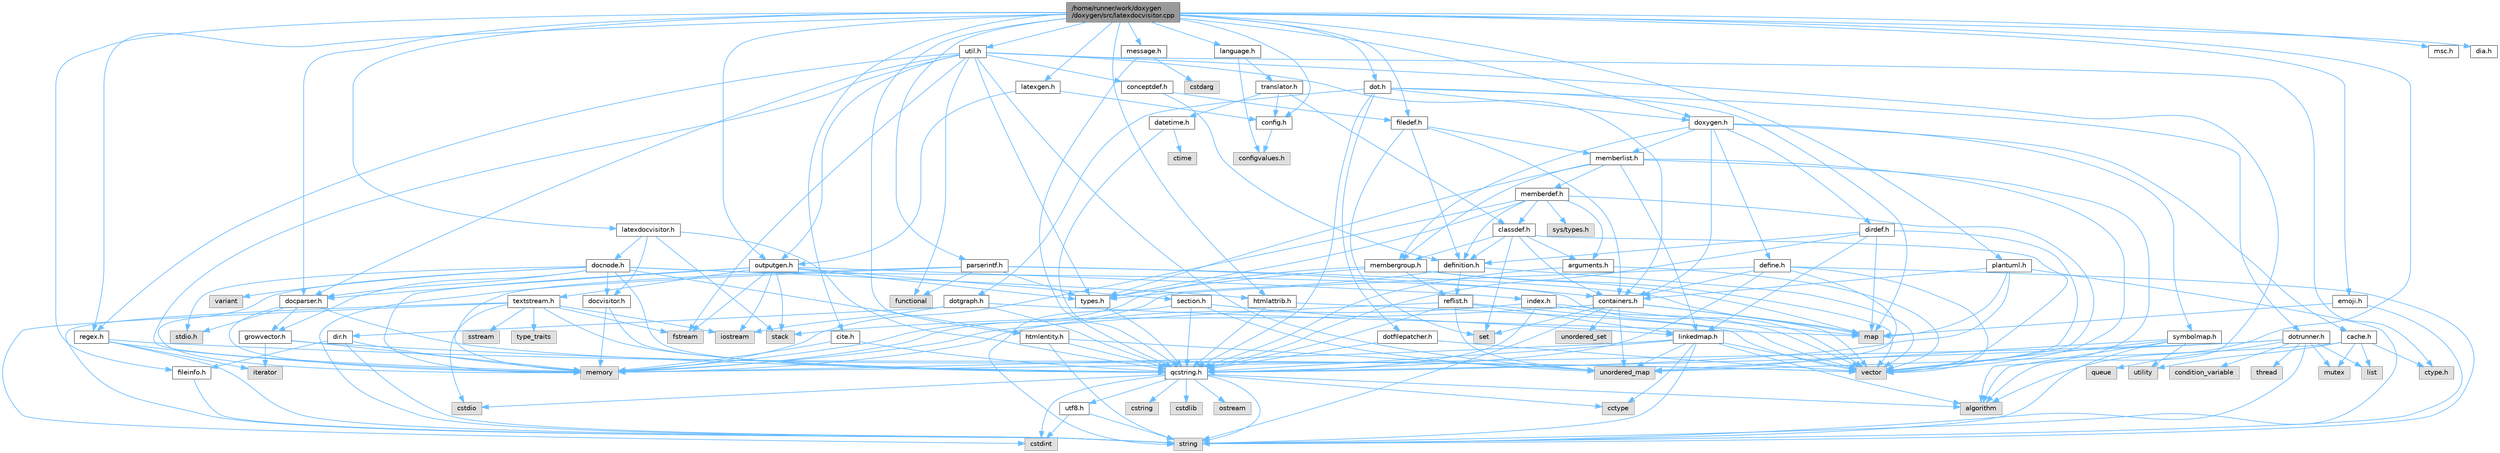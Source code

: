 digraph "/home/runner/work/doxygen/doxygen/src/latexdocvisitor.cpp"
{
 // INTERACTIVE_SVG=YES
 // LATEX_PDF_SIZE
  bgcolor="transparent";
  edge [fontname=Helvetica,fontsize=10,labelfontname=Helvetica,labelfontsize=10];
  node [fontname=Helvetica,fontsize=10,shape=box,height=0.2,width=0.4];
  Node1 [label="/home/runner/work/doxygen\l/doxygen/src/latexdocvisitor.cpp",height=0.2,width=0.4,color="gray40", fillcolor="grey60", style="filled", fontcolor="black",tooltip=" "];
  Node1 -> Node2 [color="steelblue1",style="solid"];
  Node2 [label="algorithm",height=0.2,width=0.4,color="grey60", fillcolor="#E0E0E0", style="filled",tooltip=" "];
  Node1 -> Node3 [color="steelblue1",style="solid"];
  Node3 [label="htmlattrib.h",height=0.2,width=0.4,color="grey40", fillcolor="white", style="filled",URL="$d0/d73/htmlattrib_8h.html",tooltip=" "];
  Node3 -> Node4 [color="steelblue1",style="solid"];
  Node4 [label="vector",height=0.2,width=0.4,color="grey60", fillcolor="#E0E0E0", style="filled",tooltip=" "];
  Node3 -> Node5 [color="steelblue1",style="solid"];
  Node5 [label="qcstring.h",height=0.2,width=0.4,color="grey40", fillcolor="white", style="filled",URL="$d7/d5c/qcstring_8h.html",tooltip=" "];
  Node5 -> Node6 [color="steelblue1",style="solid"];
  Node6 [label="string",height=0.2,width=0.4,color="grey60", fillcolor="#E0E0E0", style="filled",tooltip=" "];
  Node5 -> Node2 [color="steelblue1",style="solid"];
  Node5 -> Node7 [color="steelblue1",style="solid"];
  Node7 [label="cctype",height=0.2,width=0.4,color="grey60", fillcolor="#E0E0E0", style="filled",tooltip=" "];
  Node5 -> Node8 [color="steelblue1",style="solid"];
  Node8 [label="cstring",height=0.2,width=0.4,color="grey60", fillcolor="#E0E0E0", style="filled",tooltip=" "];
  Node5 -> Node9 [color="steelblue1",style="solid"];
  Node9 [label="cstdio",height=0.2,width=0.4,color="grey60", fillcolor="#E0E0E0", style="filled",tooltip=" "];
  Node5 -> Node10 [color="steelblue1",style="solid"];
  Node10 [label="cstdlib",height=0.2,width=0.4,color="grey60", fillcolor="#E0E0E0", style="filled",tooltip=" "];
  Node5 -> Node11 [color="steelblue1",style="solid"];
  Node11 [label="cstdint",height=0.2,width=0.4,color="grey60", fillcolor="#E0E0E0", style="filled",tooltip=" "];
  Node5 -> Node12 [color="steelblue1",style="solid"];
  Node12 [label="ostream",height=0.2,width=0.4,color="grey60", fillcolor="#E0E0E0", style="filled",tooltip=" "];
  Node5 -> Node13 [color="steelblue1",style="solid"];
  Node13 [label="utf8.h",height=0.2,width=0.4,color="grey40", fillcolor="white", style="filled",URL="$db/d7c/utf8_8h.html",tooltip="Various UTF8 related helper functions."];
  Node13 -> Node11 [color="steelblue1",style="solid"];
  Node13 -> Node6 [color="steelblue1",style="solid"];
  Node1 -> Node14 [color="steelblue1",style="solid"];
  Node14 [label="latexdocvisitor.h",height=0.2,width=0.4,color="grey40", fillcolor="white", style="filled",URL="$d8/d99/latexdocvisitor_8h.html",tooltip=" "];
  Node14 -> Node15 [color="steelblue1",style="solid"];
  Node15 [label="stack",height=0.2,width=0.4,color="grey60", fillcolor="#E0E0E0", style="filled",tooltip=" "];
  Node14 -> Node5 [color="steelblue1",style="solid"];
  Node14 -> Node16 [color="steelblue1",style="solid"];
  Node16 [label="docvisitor.h",height=0.2,width=0.4,color="grey40", fillcolor="white", style="filled",URL="$d2/d3c/docvisitor_8h.html",tooltip=" "];
  Node16 -> Node17 [color="steelblue1",style="solid"];
  Node17 [label="memory",height=0.2,width=0.4,color="grey60", fillcolor="#E0E0E0", style="filled",tooltip=" "];
  Node16 -> Node5 [color="steelblue1",style="solid"];
  Node14 -> Node18 [color="steelblue1",style="solid"];
  Node18 [label="docnode.h",height=0.2,width=0.4,color="grey40", fillcolor="white", style="filled",URL="$de/d2b/docnode_8h.html",tooltip=" "];
  Node18 -> Node19 [color="steelblue1",style="solid"];
  Node19 [label="stdio.h",height=0.2,width=0.4,color="grey60", fillcolor="#E0E0E0", style="filled",tooltip=" "];
  Node18 -> Node4 [color="steelblue1",style="solid"];
  Node18 -> Node17 [color="steelblue1",style="solid"];
  Node18 -> Node20 [color="steelblue1",style="solid"];
  Node20 [label="variant",height=0.2,width=0.4,color="grey60", fillcolor="#E0E0E0", style="filled",tooltip=" "];
  Node18 -> Node5 [color="steelblue1",style="solid"];
  Node18 -> Node16 [color="steelblue1",style="solid"];
  Node18 -> Node21 [color="steelblue1",style="solid"];
  Node21 [label="docparser.h",height=0.2,width=0.4,color="grey40", fillcolor="white", style="filled",URL="$de/d9c/docparser_8h.html",tooltip=" "];
  Node21 -> Node19 [color="steelblue1",style="solid"];
  Node21 -> Node17 [color="steelblue1",style="solid"];
  Node21 -> Node5 [color="steelblue1",style="solid"];
  Node21 -> Node22 [color="steelblue1",style="solid"];
  Node22 [label="growvector.h",height=0.2,width=0.4,color="grey40", fillcolor="white", style="filled",URL="$d7/d50/growvector_8h.html",tooltip=" "];
  Node22 -> Node4 [color="steelblue1",style="solid"];
  Node22 -> Node17 [color="steelblue1",style="solid"];
  Node22 -> Node23 [color="steelblue1",style="solid"];
  Node23 [label="iterator",height=0.2,width=0.4,color="grey60", fillcolor="#E0E0E0", style="filled",tooltip=" "];
  Node18 -> Node3 [color="steelblue1",style="solid"];
  Node18 -> Node24 [color="steelblue1",style="solid"];
  Node24 [label="htmlentity.h",height=0.2,width=0.4,color="grey40", fillcolor="white", style="filled",URL="$db/dc6/htmlentity_8h.html",tooltip=" "];
  Node24 -> Node25 [color="steelblue1",style="solid"];
  Node25 [label="unordered_map",height=0.2,width=0.4,color="grey60", fillcolor="#E0E0E0", style="filled",tooltip=" "];
  Node24 -> Node6 [color="steelblue1",style="solid"];
  Node24 -> Node5 [color="steelblue1",style="solid"];
  Node18 -> Node22 [color="steelblue1",style="solid"];
  Node1 -> Node26 [color="steelblue1",style="solid"];
  Node26 [label="latexgen.h",height=0.2,width=0.4,color="grey40", fillcolor="white", style="filled",URL="$d6/d9c/latexgen_8h.html",tooltip=" "];
  Node26 -> Node27 [color="steelblue1",style="solid"];
  Node27 [label="config.h",height=0.2,width=0.4,color="grey40", fillcolor="white", style="filled",URL="$db/d16/config_8h.html",tooltip=" "];
  Node27 -> Node28 [color="steelblue1",style="solid"];
  Node28 [label="configvalues.h",height=0.2,width=0.4,color="grey60", fillcolor="#E0E0E0", style="filled",tooltip=" "];
  Node26 -> Node29 [color="steelblue1",style="solid"];
  Node29 [label="outputgen.h",height=0.2,width=0.4,color="grey40", fillcolor="white", style="filled",URL="$df/d06/outputgen_8h.html",tooltip=" "];
  Node29 -> Node17 [color="steelblue1",style="solid"];
  Node29 -> Node15 [color="steelblue1",style="solid"];
  Node29 -> Node30 [color="steelblue1",style="solid"];
  Node30 [label="iostream",height=0.2,width=0.4,color="grey60", fillcolor="#E0E0E0", style="filled",tooltip=" "];
  Node29 -> Node31 [color="steelblue1",style="solid"];
  Node31 [label="fstream",height=0.2,width=0.4,color="grey60", fillcolor="#E0E0E0", style="filled",tooltip=" "];
  Node29 -> Node32 [color="steelblue1",style="solid"];
  Node32 [label="types.h",height=0.2,width=0.4,color="grey40", fillcolor="white", style="filled",URL="$d9/d49/types_8h.html",tooltip="This file contains a number of basic enums and types."];
  Node32 -> Node5 [color="steelblue1",style="solid"];
  Node29 -> Node33 [color="steelblue1",style="solid"];
  Node33 [label="index.h",height=0.2,width=0.4,color="grey40", fillcolor="white", style="filled",URL="$d1/db5/index_8h.html",tooltip=" "];
  Node33 -> Node17 [color="steelblue1",style="solid"];
  Node33 -> Node4 [color="steelblue1",style="solid"];
  Node33 -> Node34 [color="steelblue1",style="solid"];
  Node34 [label="map",height=0.2,width=0.4,color="grey60", fillcolor="#E0E0E0", style="filled",tooltip=" "];
  Node33 -> Node5 [color="steelblue1",style="solid"];
  Node29 -> Node35 [color="steelblue1",style="solid"];
  Node35 [label="section.h",height=0.2,width=0.4,color="grey40", fillcolor="white", style="filled",URL="$d1/d2a/section_8h.html",tooltip=" "];
  Node35 -> Node6 [color="steelblue1",style="solid"];
  Node35 -> Node25 [color="steelblue1",style="solid"];
  Node35 -> Node5 [color="steelblue1",style="solid"];
  Node35 -> Node36 [color="steelblue1",style="solid"];
  Node36 [label="linkedmap.h",height=0.2,width=0.4,color="grey40", fillcolor="white", style="filled",URL="$da/de1/linkedmap_8h.html",tooltip=" "];
  Node36 -> Node25 [color="steelblue1",style="solid"];
  Node36 -> Node4 [color="steelblue1",style="solid"];
  Node36 -> Node17 [color="steelblue1",style="solid"];
  Node36 -> Node6 [color="steelblue1",style="solid"];
  Node36 -> Node2 [color="steelblue1",style="solid"];
  Node36 -> Node7 [color="steelblue1",style="solid"];
  Node36 -> Node5 [color="steelblue1",style="solid"];
  Node29 -> Node37 [color="steelblue1",style="solid"];
  Node37 [label="textstream.h",height=0.2,width=0.4,color="grey40", fillcolor="white", style="filled",URL="$d4/d7d/textstream_8h.html",tooltip=" "];
  Node37 -> Node6 [color="steelblue1",style="solid"];
  Node37 -> Node30 [color="steelblue1",style="solid"];
  Node37 -> Node38 [color="steelblue1",style="solid"];
  Node38 [label="sstream",height=0.2,width=0.4,color="grey60", fillcolor="#E0E0E0", style="filled",tooltip=" "];
  Node37 -> Node11 [color="steelblue1",style="solid"];
  Node37 -> Node9 [color="steelblue1",style="solid"];
  Node37 -> Node31 [color="steelblue1",style="solid"];
  Node37 -> Node39 [color="steelblue1",style="solid"];
  Node39 [label="type_traits",height=0.2,width=0.4,color="grey60", fillcolor="#E0E0E0", style="filled",tooltip=" "];
  Node37 -> Node5 [color="steelblue1",style="solid"];
  Node29 -> Node21 [color="steelblue1",style="solid"];
  Node1 -> Node21 [color="steelblue1",style="solid"];
  Node1 -> Node40 [color="steelblue1",style="solid"];
  Node40 [label="language.h",height=0.2,width=0.4,color="grey40", fillcolor="white", style="filled",URL="$d8/dce/language_8h.html",tooltip=" "];
  Node40 -> Node41 [color="steelblue1",style="solid"];
  Node41 [label="translator.h",height=0.2,width=0.4,color="grey40", fillcolor="white", style="filled",URL="$d9/df1/translator_8h.html",tooltip=" "];
  Node41 -> Node42 [color="steelblue1",style="solid"];
  Node42 [label="classdef.h",height=0.2,width=0.4,color="grey40", fillcolor="white", style="filled",URL="$d1/da6/classdef_8h.html",tooltip=" "];
  Node42 -> Node4 [color="steelblue1",style="solid"];
  Node42 -> Node43 [color="steelblue1",style="solid"];
  Node43 [label="set",height=0.2,width=0.4,color="grey60", fillcolor="#E0E0E0", style="filled",tooltip=" "];
  Node42 -> Node44 [color="steelblue1",style="solid"];
  Node44 [label="containers.h",height=0.2,width=0.4,color="grey40", fillcolor="white", style="filled",URL="$d5/d75/containers_8h.html",tooltip=" "];
  Node44 -> Node4 [color="steelblue1",style="solid"];
  Node44 -> Node6 [color="steelblue1",style="solid"];
  Node44 -> Node43 [color="steelblue1",style="solid"];
  Node44 -> Node34 [color="steelblue1",style="solid"];
  Node44 -> Node45 [color="steelblue1",style="solid"];
  Node45 [label="unordered_set",height=0.2,width=0.4,color="grey60", fillcolor="#E0E0E0", style="filled",tooltip=" "];
  Node44 -> Node25 [color="steelblue1",style="solid"];
  Node44 -> Node15 [color="steelblue1",style="solid"];
  Node42 -> Node46 [color="steelblue1",style="solid"];
  Node46 [label="definition.h",height=0.2,width=0.4,color="grey40", fillcolor="white", style="filled",URL="$df/da1/definition_8h.html",tooltip=" "];
  Node46 -> Node4 [color="steelblue1",style="solid"];
  Node46 -> Node32 [color="steelblue1",style="solid"];
  Node46 -> Node47 [color="steelblue1",style="solid"];
  Node47 [label="reflist.h",height=0.2,width=0.4,color="grey40", fillcolor="white", style="filled",URL="$d1/d02/reflist_8h.html",tooltip=" "];
  Node47 -> Node4 [color="steelblue1",style="solid"];
  Node47 -> Node25 [color="steelblue1",style="solid"];
  Node47 -> Node17 [color="steelblue1",style="solid"];
  Node47 -> Node5 [color="steelblue1",style="solid"];
  Node47 -> Node36 [color="steelblue1",style="solid"];
  Node42 -> Node48 [color="steelblue1",style="solid"];
  Node48 [label="arguments.h",height=0.2,width=0.4,color="grey40", fillcolor="white", style="filled",URL="$df/d9b/arguments_8h.html",tooltip=" "];
  Node48 -> Node4 [color="steelblue1",style="solid"];
  Node48 -> Node5 [color="steelblue1",style="solid"];
  Node42 -> Node49 [color="steelblue1",style="solid"];
  Node49 [label="membergroup.h",height=0.2,width=0.4,color="grey40", fillcolor="white", style="filled",URL="$d9/d11/membergroup_8h.html",tooltip=" "];
  Node49 -> Node4 [color="steelblue1",style="solid"];
  Node49 -> Node34 [color="steelblue1",style="solid"];
  Node49 -> Node17 [color="steelblue1",style="solid"];
  Node49 -> Node32 [color="steelblue1",style="solid"];
  Node49 -> Node47 [color="steelblue1",style="solid"];
  Node41 -> Node27 [color="steelblue1",style="solid"];
  Node41 -> Node50 [color="steelblue1",style="solid"];
  Node50 [label="datetime.h",height=0.2,width=0.4,color="grey40", fillcolor="white", style="filled",URL="$de/d1b/datetime_8h.html",tooltip=" "];
  Node50 -> Node51 [color="steelblue1",style="solid"];
  Node51 [label="ctime",height=0.2,width=0.4,color="grey60", fillcolor="#E0E0E0", style="filled",tooltip=" "];
  Node50 -> Node5 [color="steelblue1",style="solid"];
  Node40 -> Node28 [color="steelblue1",style="solid"];
  Node1 -> Node52 [color="steelblue1",style="solid"];
  Node52 [label="doxygen.h",height=0.2,width=0.4,color="grey40", fillcolor="white", style="filled",URL="$d1/da1/doxygen_8h.html",tooltip=" "];
  Node52 -> Node44 [color="steelblue1",style="solid"];
  Node52 -> Node49 [color="steelblue1",style="solid"];
  Node52 -> Node53 [color="steelblue1",style="solid"];
  Node53 [label="dirdef.h",height=0.2,width=0.4,color="grey40", fillcolor="white", style="filled",URL="$d6/d15/dirdef_8h.html",tooltip=" "];
  Node53 -> Node4 [color="steelblue1",style="solid"];
  Node53 -> Node34 [color="steelblue1",style="solid"];
  Node53 -> Node5 [color="steelblue1",style="solid"];
  Node53 -> Node36 [color="steelblue1",style="solid"];
  Node53 -> Node46 [color="steelblue1",style="solid"];
  Node52 -> Node54 [color="steelblue1",style="solid"];
  Node54 [label="memberlist.h",height=0.2,width=0.4,color="grey40", fillcolor="white", style="filled",URL="$dd/d78/memberlist_8h.html",tooltip=" "];
  Node54 -> Node4 [color="steelblue1",style="solid"];
  Node54 -> Node2 [color="steelblue1",style="solid"];
  Node54 -> Node55 [color="steelblue1",style="solid"];
  Node55 [label="memberdef.h",height=0.2,width=0.4,color="grey40", fillcolor="white", style="filled",URL="$d4/d46/memberdef_8h.html",tooltip=" "];
  Node55 -> Node4 [color="steelblue1",style="solid"];
  Node55 -> Node17 [color="steelblue1",style="solid"];
  Node55 -> Node56 [color="steelblue1",style="solid"];
  Node56 [label="sys/types.h",height=0.2,width=0.4,color="grey60", fillcolor="#E0E0E0", style="filled",tooltip=" "];
  Node55 -> Node32 [color="steelblue1",style="solid"];
  Node55 -> Node46 [color="steelblue1",style="solid"];
  Node55 -> Node48 [color="steelblue1",style="solid"];
  Node55 -> Node42 [color="steelblue1",style="solid"];
  Node54 -> Node36 [color="steelblue1",style="solid"];
  Node54 -> Node32 [color="steelblue1",style="solid"];
  Node54 -> Node49 [color="steelblue1",style="solid"];
  Node52 -> Node57 [color="steelblue1",style="solid"];
  Node57 [label="define.h",height=0.2,width=0.4,color="grey40", fillcolor="white", style="filled",URL="$df/d67/define_8h.html",tooltip=" "];
  Node57 -> Node4 [color="steelblue1",style="solid"];
  Node57 -> Node17 [color="steelblue1",style="solid"];
  Node57 -> Node6 [color="steelblue1",style="solid"];
  Node57 -> Node25 [color="steelblue1",style="solid"];
  Node57 -> Node5 [color="steelblue1",style="solid"];
  Node57 -> Node44 [color="steelblue1",style="solid"];
  Node52 -> Node58 [color="steelblue1",style="solid"];
  Node58 [label="cache.h",height=0.2,width=0.4,color="grey40", fillcolor="white", style="filled",URL="$d3/d26/cache_8h.html",tooltip=" "];
  Node58 -> Node59 [color="steelblue1",style="solid"];
  Node59 [label="list",height=0.2,width=0.4,color="grey60", fillcolor="#E0E0E0", style="filled",tooltip=" "];
  Node58 -> Node25 [color="steelblue1",style="solid"];
  Node58 -> Node60 [color="steelblue1",style="solid"];
  Node60 [label="mutex",height=0.2,width=0.4,color="grey60", fillcolor="#E0E0E0", style="filled",tooltip=" "];
  Node58 -> Node61 [color="steelblue1",style="solid"];
  Node61 [label="utility",height=0.2,width=0.4,color="grey60", fillcolor="#E0E0E0", style="filled",tooltip=" "];
  Node58 -> Node62 [color="steelblue1",style="solid"];
  Node62 [label="ctype.h",height=0.2,width=0.4,color="grey60", fillcolor="#E0E0E0", style="filled",tooltip=" "];
  Node52 -> Node63 [color="steelblue1",style="solid"];
  Node63 [label="symbolmap.h",height=0.2,width=0.4,color="grey40", fillcolor="white", style="filled",URL="$d7/ddd/symbolmap_8h.html",tooltip=" "];
  Node63 -> Node2 [color="steelblue1",style="solid"];
  Node63 -> Node25 [color="steelblue1",style="solid"];
  Node63 -> Node4 [color="steelblue1",style="solid"];
  Node63 -> Node6 [color="steelblue1",style="solid"];
  Node63 -> Node61 [color="steelblue1",style="solid"];
  Node1 -> Node29 [color="steelblue1",style="solid"];
  Node1 -> Node64 [color="steelblue1",style="solid"];
  Node64 [label="dot.h",height=0.2,width=0.4,color="grey40", fillcolor="white", style="filled",URL="$d6/d4a/dot_8h.html",tooltip=" "];
  Node64 -> Node34 [color="steelblue1",style="solid"];
  Node64 -> Node5 [color="steelblue1",style="solid"];
  Node64 -> Node65 [color="steelblue1",style="solid"];
  Node65 [label="dotgraph.h",height=0.2,width=0.4,color="grey40", fillcolor="white", style="filled",URL="$d0/daa/dotgraph_8h.html",tooltip=" "];
  Node65 -> Node30 [color="steelblue1",style="solid"];
  Node65 -> Node34 [color="steelblue1",style="solid"];
  Node65 -> Node5 [color="steelblue1",style="solid"];
  Node65 -> Node66 [color="steelblue1",style="solid"];
  Node66 [label="dir.h",height=0.2,width=0.4,color="grey40", fillcolor="white", style="filled",URL="$df/d9c/dir_8h.html",tooltip=" "];
  Node66 -> Node6 [color="steelblue1",style="solid"];
  Node66 -> Node17 [color="steelblue1",style="solid"];
  Node66 -> Node67 [color="steelblue1",style="solid"];
  Node67 [label="fileinfo.h",height=0.2,width=0.4,color="grey40", fillcolor="white", style="filled",URL="$df/d45/fileinfo_8h.html",tooltip=" "];
  Node67 -> Node6 [color="steelblue1",style="solid"];
  Node64 -> Node68 [color="steelblue1",style="solid"];
  Node68 [label="dotfilepatcher.h",height=0.2,width=0.4,color="grey40", fillcolor="white", style="filled",URL="$d3/d38/dotfilepatcher_8h.html",tooltip=" "];
  Node68 -> Node4 [color="steelblue1",style="solid"];
  Node68 -> Node5 [color="steelblue1",style="solid"];
  Node64 -> Node69 [color="steelblue1",style="solid"];
  Node69 [label="dotrunner.h",height=0.2,width=0.4,color="grey40", fillcolor="white", style="filled",URL="$d2/dd1/dotrunner_8h.html",tooltip=" "];
  Node69 -> Node6 [color="steelblue1",style="solid"];
  Node69 -> Node70 [color="steelblue1",style="solid"];
  Node70 [label="thread",height=0.2,width=0.4,color="grey60", fillcolor="#E0E0E0", style="filled",tooltip=" "];
  Node69 -> Node59 [color="steelblue1",style="solid"];
  Node69 -> Node71 [color="steelblue1",style="solid"];
  Node71 [label="queue",height=0.2,width=0.4,color="grey60", fillcolor="#E0E0E0", style="filled",tooltip=" "];
  Node69 -> Node60 [color="steelblue1",style="solid"];
  Node69 -> Node72 [color="steelblue1",style="solid"];
  Node72 [label="condition_variable",height=0.2,width=0.4,color="grey60", fillcolor="#E0E0E0", style="filled",tooltip=" "];
  Node69 -> Node17 [color="steelblue1",style="solid"];
  Node69 -> Node5 [color="steelblue1",style="solid"];
  Node64 -> Node52 [color="steelblue1",style="solid"];
  Node1 -> Node73 [color="steelblue1",style="solid"];
  Node73 [label="util.h",height=0.2,width=0.4,color="grey40", fillcolor="white", style="filled",URL="$d8/d3c/util_8h.html",tooltip="A bunch of utility functions."];
  Node73 -> Node17 [color="steelblue1",style="solid"];
  Node73 -> Node25 [color="steelblue1",style="solid"];
  Node73 -> Node2 [color="steelblue1",style="solid"];
  Node73 -> Node74 [color="steelblue1",style="solid"];
  Node74 [label="functional",height=0.2,width=0.4,color="grey60", fillcolor="#E0E0E0", style="filled",tooltip=" "];
  Node73 -> Node31 [color="steelblue1",style="solid"];
  Node73 -> Node62 [color="steelblue1",style="solid"];
  Node73 -> Node32 [color="steelblue1",style="solid"];
  Node73 -> Node21 [color="steelblue1",style="solid"];
  Node73 -> Node44 [color="steelblue1",style="solid"];
  Node73 -> Node29 [color="steelblue1",style="solid"];
  Node73 -> Node75 [color="steelblue1",style="solid"];
  Node75 [label="regex.h",height=0.2,width=0.4,color="grey40", fillcolor="white", style="filled",URL="$d1/d21/regex_8h.html",tooltip=" "];
  Node75 -> Node17 [color="steelblue1",style="solid"];
  Node75 -> Node6 [color="steelblue1",style="solid"];
  Node75 -> Node4 [color="steelblue1",style="solid"];
  Node75 -> Node23 [color="steelblue1",style="solid"];
  Node73 -> Node76 [color="steelblue1",style="solid"];
  Node76 [label="conceptdef.h",height=0.2,width=0.4,color="grey40", fillcolor="white", style="filled",URL="$da/df1/conceptdef_8h.html",tooltip=" "];
  Node76 -> Node46 [color="steelblue1",style="solid"];
  Node76 -> Node77 [color="steelblue1",style="solid"];
  Node77 [label="filedef.h",height=0.2,width=0.4,color="grey40", fillcolor="white", style="filled",URL="$d4/d3a/filedef_8h.html",tooltip=" "];
  Node77 -> Node43 [color="steelblue1",style="solid"];
  Node77 -> Node46 [color="steelblue1",style="solid"];
  Node77 -> Node54 [color="steelblue1",style="solid"];
  Node77 -> Node44 [color="steelblue1",style="solid"];
  Node1 -> Node78 [color="steelblue1",style="solid"];
  Node78 [label="message.h",height=0.2,width=0.4,color="grey40", fillcolor="white", style="filled",URL="$d2/d0d/message_8h.html",tooltip=" "];
  Node78 -> Node79 [color="steelblue1",style="solid"];
  Node79 [label="cstdarg",height=0.2,width=0.4,color="grey60", fillcolor="#E0E0E0", style="filled",tooltip=" "];
  Node78 -> Node5 [color="steelblue1",style="solid"];
  Node1 -> Node80 [color="steelblue1",style="solid"];
  Node80 [label="parserintf.h",height=0.2,width=0.4,color="grey40", fillcolor="white", style="filled",URL="$da/d55/parserintf_8h.html",tooltip=" "];
  Node80 -> Node74 [color="steelblue1",style="solid"];
  Node80 -> Node17 [color="steelblue1",style="solid"];
  Node80 -> Node34 [color="steelblue1",style="solid"];
  Node80 -> Node6 [color="steelblue1",style="solid"];
  Node80 -> Node32 [color="steelblue1",style="solid"];
  Node80 -> Node44 [color="steelblue1",style="solid"];
  Node1 -> Node81 [color="steelblue1",style="solid"];
  Node81 [label="msc.h",height=0.2,width=0.4,color="grey40", fillcolor="white", style="filled",URL="$dc/d66/msc_8h.html",tooltip=" "];
  Node1 -> Node82 [color="steelblue1",style="solid"];
  Node82 [label="dia.h",height=0.2,width=0.4,color="grey40", fillcolor="white", style="filled",URL="$da/d49/dia_8h.html",tooltip=" "];
  Node1 -> Node83 [color="steelblue1",style="solid"];
  Node83 [label="cite.h",height=0.2,width=0.4,color="grey40", fillcolor="white", style="filled",URL="$d7/d69/cite_8h.html",tooltip=" "];
  Node83 -> Node17 [color="steelblue1",style="solid"];
  Node83 -> Node5 [color="steelblue1",style="solid"];
  Node1 -> Node77 [color="steelblue1",style="solid"];
  Node1 -> Node27 [color="steelblue1",style="solid"];
  Node1 -> Node24 [color="steelblue1",style="solid"];
  Node1 -> Node84 [color="steelblue1",style="solid"];
  Node84 [label="emoji.h",height=0.2,width=0.4,color="grey40", fillcolor="white", style="filled",URL="$d6/dd3/emoji_8h.html",tooltip=" "];
  Node84 -> Node34 [color="steelblue1",style="solid"];
  Node84 -> Node6 [color="steelblue1",style="solid"];
  Node1 -> Node85 [color="steelblue1",style="solid"];
  Node85 [label="plantuml.h",height=0.2,width=0.4,color="grey40", fillcolor="white", style="filled",URL="$d3/dde/plantuml_8h.html",tooltip=" "];
  Node85 -> Node34 [color="steelblue1",style="solid"];
  Node85 -> Node6 [color="steelblue1",style="solid"];
  Node85 -> Node44 [color="steelblue1",style="solid"];
  Node85 -> Node5 [color="steelblue1",style="solid"];
  Node1 -> Node67 [color="steelblue1",style="solid"];
  Node1 -> Node75 [color="steelblue1",style="solid"];
}
